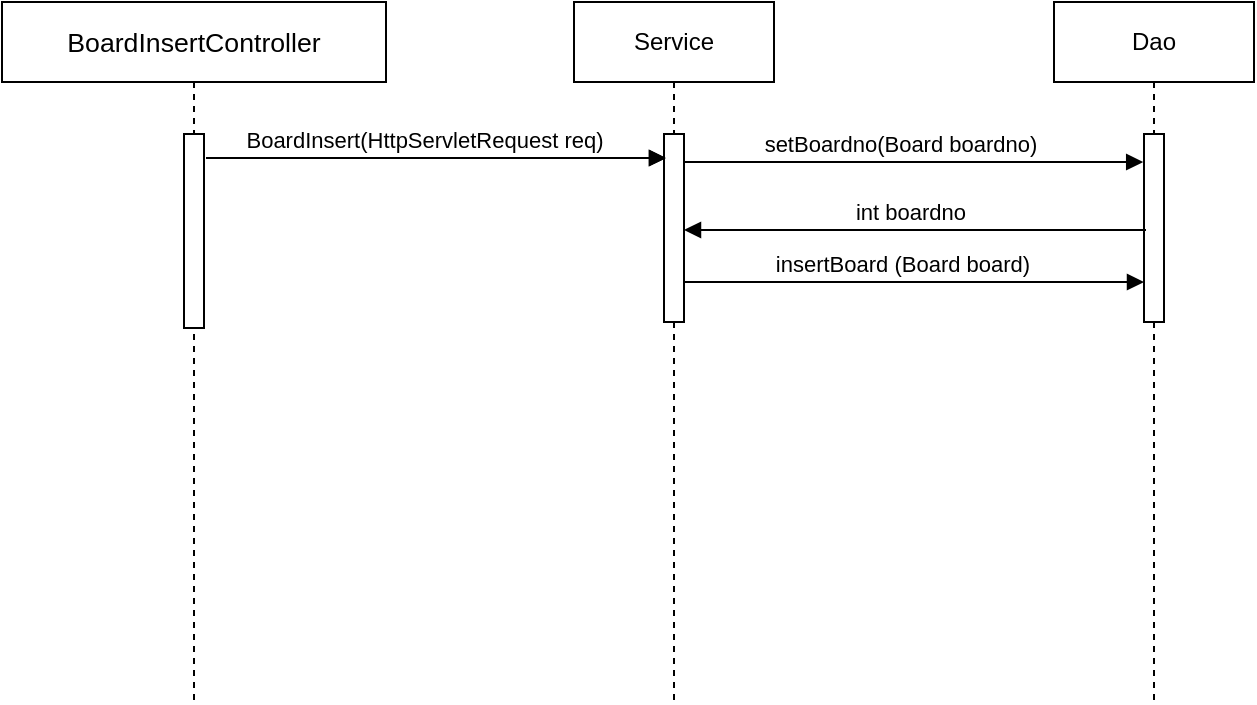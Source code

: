 <mxfile version="13.2.6" type="github">
  <diagram id="pcOBBgtfIblqh87GqkOa" name="Page-1">
    <mxGraphModel dx="1278" dy="585" grid="1" gridSize="10" guides="1" tooltips="1" connect="1" arrows="1" fold="1" page="1" pageScale="1" pageWidth="827" pageHeight="1169" math="0" shadow="0">
      <root>
        <mxCell id="0" />
        <mxCell id="1" parent="0" />
        <mxCell id="hIu2EnUw6FQ_nshIiTp8-3" value="" style="html=1;points=[];perimeter=orthogonalPerimeter;" parent="1" vertex="1">
          <mxGeometry x="409" y="146" width="10" height="40" as="geometry" />
        </mxCell>
        <mxCell id="hIu2EnUw6FQ_nshIiTp8-5" value="" style="html=1;points=[];perimeter=orthogonalPerimeter;" parent="1" vertex="1">
          <mxGeometry x="169" y="146" width="10" height="97" as="geometry" />
        </mxCell>
        <mxCell id="hIu2EnUw6FQ_nshIiTp8-6" value="BoardInsert(HttpServletRequest req)" style="html=1;verticalAlign=bottom;endArrow=block;" parent="1" edge="1">
          <mxGeometry x="-0.058" width="80" relative="1" as="geometry">
            <mxPoint x="180" y="158" as="sourcePoint" />
            <mxPoint x="410" y="158" as="targetPoint" />
            <mxPoint as="offset" />
          </mxGeometry>
        </mxCell>
        <mxCell id="hIu2EnUw6FQ_nshIiTp8-8" value="insertBoard (Board board)" style="html=1;verticalAlign=bottom;endArrow=block;" parent="1" edge="1">
          <mxGeometry x="-0.058" width="80" relative="1" as="geometry">
            <mxPoint x="419" y="220" as="sourcePoint" />
            <mxPoint x="649" y="220" as="targetPoint" />
            <mxPoint as="offset" />
          </mxGeometry>
        </mxCell>
        <mxCell id="hIu2EnUw6FQ_nshIiTp8-11" value="&lt;span style=&quot;font-size: 10pt ; font-family: &amp;#34;arial&amp;#34;&quot;&gt;BoardInsertController&lt;/span&gt;" style="shape=umlLifeline;perimeter=lifelinePerimeter;whiteSpace=wrap;html=1;container=1;collapsible=0;recursiveResize=0;outlineConnect=0;" parent="1" vertex="1">
          <mxGeometry x="78" y="80" width="192" height="350" as="geometry" />
        </mxCell>
        <mxCell id="hIu2EnUw6FQ_nshIiTp8-12" value="Service" style="shape=umlLifeline;perimeter=lifelinePerimeter;whiteSpace=wrap;html=1;container=1;collapsible=0;recursiveResize=0;outlineConnect=0;" parent="1" vertex="1">
          <mxGeometry x="364" y="80" width="100" height="350" as="geometry" />
        </mxCell>
        <mxCell id="hIu2EnUw6FQ_nshIiTp8-13" value="" style="html=1;points=[];perimeter=orthogonalPerimeter;" parent="hIu2EnUw6FQ_nshIiTp8-12" vertex="1">
          <mxGeometry x="45" y="66" width="10" height="94" as="geometry" />
        </mxCell>
        <mxCell id="hIu2EnUw6FQ_nshIiTp8-15" value="Dao" style="shape=umlLifeline;perimeter=lifelinePerimeter;whiteSpace=wrap;html=1;container=1;collapsible=0;recursiveResize=0;outlineConnect=0;" parent="1" vertex="1">
          <mxGeometry x="604" y="80" width="100" height="350" as="geometry" />
        </mxCell>
        <mxCell id="hIu2EnUw6FQ_nshIiTp8-26" value="" style="html=1;points=[];perimeter=orthogonalPerimeter;" parent="hIu2EnUw6FQ_nshIiTp8-15" vertex="1">
          <mxGeometry x="45" y="66" width="10" height="94" as="geometry" />
        </mxCell>
        <mxCell id="hIu2EnUw6FQ_nshIiTp8-21" value="" style="html=1;points=[];perimeter=orthogonalPerimeter;" parent="1" vertex="1">
          <mxGeometry x="169" y="146" width="10" height="97" as="geometry" />
        </mxCell>
        <mxCell id="hIu2EnUw6FQ_nshIiTp8-22" value="" style="html=1;verticalAlign=bottom;endArrow=block;" parent="1" edge="1">
          <mxGeometry x="-0.058" width="80" relative="1" as="geometry">
            <mxPoint x="180" y="158" as="sourcePoint" />
            <mxPoint x="410" y="158" as="targetPoint" />
            <mxPoint as="offset" />
          </mxGeometry>
        </mxCell>
        <mxCell id="hIu2EnUw6FQ_nshIiTp8-17" value="setBoardno(Board boardno)" style="html=1;verticalAlign=bottom;endArrow=block;entryX=-0.04;entryY=0.29;entryDx=0;entryDy=0;entryPerimeter=0;" parent="1" edge="1">
          <mxGeometry x="-0.058" width="80" relative="1" as="geometry">
            <mxPoint x="419" y="160" as="sourcePoint" />
            <mxPoint x="648.6" y="160" as="targetPoint" />
            <mxPoint as="offset" />
          </mxGeometry>
        </mxCell>
        <mxCell id="hIu2EnUw6FQ_nshIiTp8-27" value="int boardno" style="html=1;verticalAlign=bottom;endArrow=block;" parent="1" edge="1">
          <mxGeometry x="0.026" width="80" relative="1" as="geometry">
            <mxPoint x="650" y="194" as="sourcePoint" />
            <mxPoint x="419" y="194" as="targetPoint" />
            <mxPoint as="offset" />
          </mxGeometry>
        </mxCell>
      </root>
    </mxGraphModel>
  </diagram>
</mxfile>
